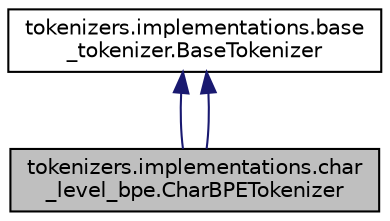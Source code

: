 digraph "tokenizers.implementations.char_level_bpe.CharBPETokenizer"
{
 // LATEX_PDF_SIZE
  edge [fontname="Helvetica",fontsize="10",labelfontname="Helvetica",labelfontsize="10"];
  node [fontname="Helvetica",fontsize="10",shape=record];
  Node1 [label="tokenizers.implementations.char\l_level_bpe.CharBPETokenizer",height=0.2,width=0.4,color="black", fillcolor="grey75", style="filled", fontcolor="black",tooltip=" "];
  Node2 -> Node1 [dir="back",color="midnightblue",fontsize="10",style="solid",fontname="Helvetica"];
  Node2 [label="tokenizers.implementations.base\l_tokenizer.BaseTokenizer",height=0.2,width=0.4,color="black", fillcolor="white", style="filled",URL="$classtokenizers_1_1implementations_1_1base__tokenizer_1_1BaseTokenizer.html",tooltip=" "];
  Node2 -> Node1 [dir="back",color="midnightblue",fontsize="10",style="solid",fontname="Helvetica"];
}
